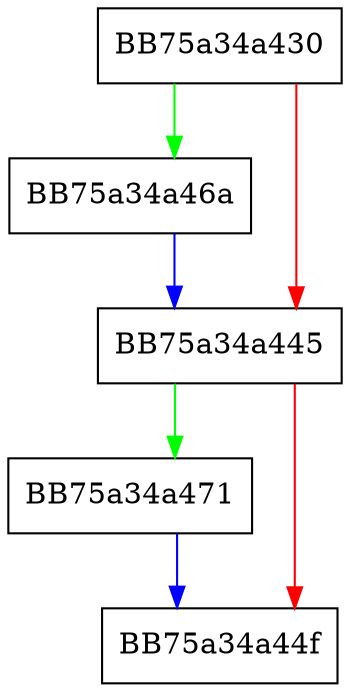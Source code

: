 digraph Splay {
  node [shape="box"];
  graph [splines=ortho];
  BB75a34a430 -> BB75a34a46a [color="green"];
  BB75a34a430 -> BB75a34a445 [color="red"];
  BB75a34a445 -> BB75a34a471 [color="green"];
  BB75a34a445 -> BB75a34a44f [color="red"];
  BB75a34a46a -> BB75a34a445 [color="blue"];
  BB75a34a471 -> BB75a34a44f [color="blue"];
}
